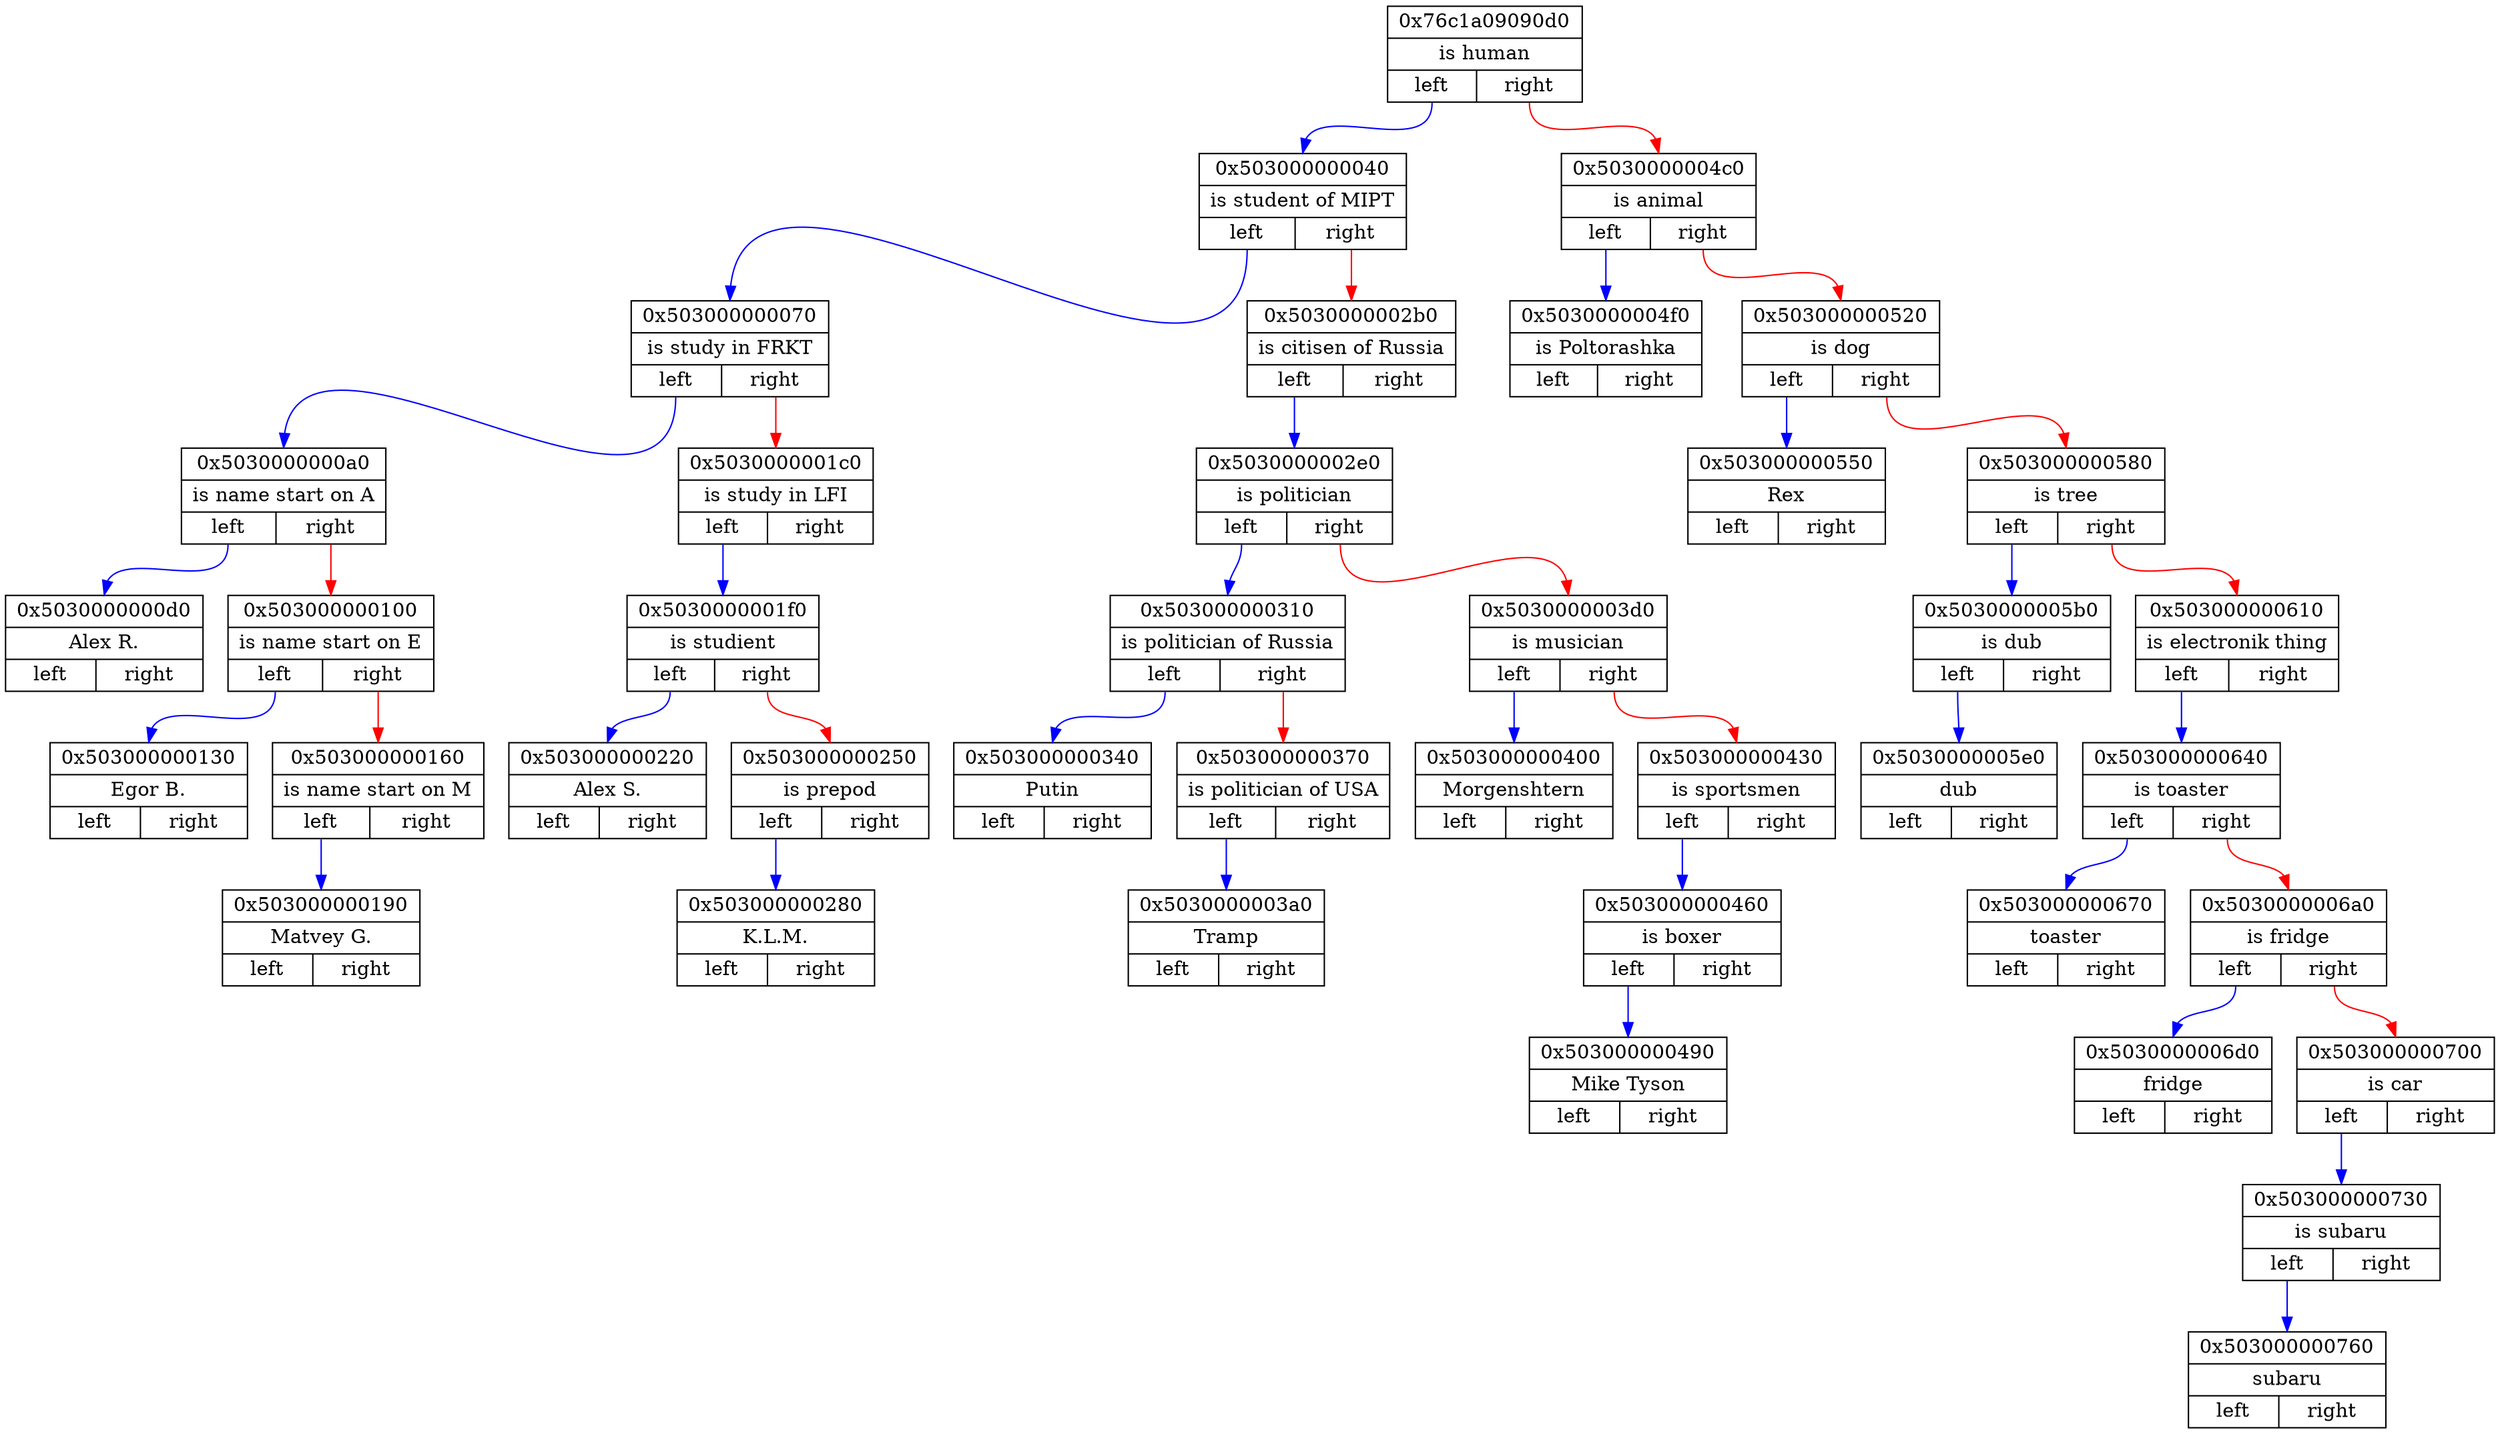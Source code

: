 digraph
{ 
rankdir=HR;

node0x76c1a09090d0 [ shape=record, rank = 1, label= "{ 0x76c1a09090d0 | is human | {<n0x76c1a09090d0_l> left | <n0x76c1a09090d0_r> right}} " ];
node0x503000000040 [ shape=record, rank = 2, label= "{ 0x503000000040 | is student of MIPT | {<n0x503000000040_l> left | <n0x503000000040_r> right}} " ];
node0x503000000070 [ shape=record, rank = 3, label= "{ 0x503000000070 | is study in FRKT | {<n0x503000000070_l> left | <n0x503000000070_r> right}} " ];
node0x5030000000a0 [ shape=record, rank = 4, label= "{ 0x5030000000a0 | is name start on A | {<n0x5030000000a0_l> left | <n0x5030000000a0_r> right}} " ];
node0x5030000000d0 [ shape=record, rank = 5, label= "{ 0x5030000000d0 | Alex R. | {<n0x5030000000d0_l> left | <n0x5030000000d0_r> right}} " ];
node0x5030000000a0:<n0x5030000000a0_l>:s -> node0x5030000000d0:n [ color = blue; ]
node0x503000000100 [ shape=record, rank = 6, label= "{ 0x503000000100 | is name start on E | {<n0x503000000100_l> left | <n0x503000000100_r> right}} " ];
node0x503000000130 [ shape=record, rank = 7, label= "{ 0x503000000130 | Egor B. | {<n0x503000000130_l> left | <n0x503000000130_r> right}} " ];
node0x503000000100:<n0x503000000100_l>:s -> node0x503000000130:n [ color = blue; ]
node0x503000000160 [ shape=record, rank = 8, label= "{ 0x503000000160 | is name start on M | {<n0x503000000160_l> left | <n0x503000000160_r> right}} " ];
node0x503000000190 [ shape=record, rank = 9, label= "{ 0x503000000190 | Matvey G. | {<n0x503000000190_l> left | <n0x503000000190_r> right}} " ];
node0x503000000160:<n0x503000000160_l>:s -> node0x503000000190:n [ color = blue; ]
node0x503000000100:<n0x503000000100_r>:s -> node0x503000000160:n [ color = red; ]
node0x5030000000a0:<n0x5030000000a0_r>:s -> node0x503000000100:n [ color = red; ]
node0x503000000070:<n0x503000000070_l>:s -> node0x5030000000a0:n [ color = blue; ]
node0x5030000001c0 [ shape=record, rank = 5, label= "{ 0x5030000001c0 | is study in LFI | {<n0x5030000001c0_l> left | <n0x5030000001c0_r> right}} " ];
node0x5030000001f0 [ shape=record, rank = 6, label= "{ 0x5030000001f0 | is studient | {<n0x5030000001f0_l> left | <n0x5030000001f0_r> right}} " ];
node0x503000000220 [ shape=record, rank = 7, label= "{ 0x503000000220 | Alex S. | {<n0x503000000220_l> left | <n0x503000000220_r> right}} " ];
node0x5030000001f0:<n0x5030000001f0_l>:s -> node0x503000000220:n [ color = blue; ]
node0x503000000250 [ shape=record, rank = 8, label= "{ 0x503000000250 | is prepod | {<n0x503000000250_l> left | <n0x503000000250_r> right}} " ];
node0x503000000280 [ shape=record, rank = 9, label= "{ 0x503000000280 | K.L.M. | {<n0x503000000280_l> left | <n0x503000000280_r> right}} " ];
node0x503000000250:<n0x503000000250_l>:s -> node0x503000000280:n [ color = blue; ]
node0x5030000001f0:<n0x5030000001f0_r>:s -> node0x503000000250:n [ color = red; ]
node0x5030000001c0:<n0x5030000001c0_l>:s -> node0x5030000001f0:n [ color = blue; ]
node0x503000000070:<n0x503000000070_r>:s -> node0x5030000001c0:n [ color = red; ]
node0x503000000040:<n0x503000000040_l>:s -> node0x503000000070:n [ color = blue; ]
node0x5030000002b0 [ shape=record, rank = 4, label= "{ 0x5030000002b0 | is citisen of Russia | {<n0x5030000002b0_l> left | <n0x5030000002b0_r> right}} " ];
node0x5030000002e0 [ shape=record, rank = 5, label= "{ 0x5030000002e0 | is politician | {<n0x5030000002e0_l> left | <n0x5030000002e0_r> right}} " ];
node0x503000000310 [ shape=record, rank = 6, label= "{ 0x503000000310 | is politician of Russia | {<n0x503000000310_l> left | <n0x503000000310_r> right}} " ];
node0x503000000340 [ shape=record, rank = 7, label= "{ 0x503000000340 | Putin | {<n0x503000000340_l> left | <n0x503000000340_r> right}} " ];
node0x503000000310:<n0x503000000310_l>:s -> node0x503000000340:n [ color = blue; ]
node0x503000000370 [ shape=record, rank = 8, label= "{ 0x503000000370 | is politician of USA | {<n0x503000000370_l> left | <n0x503000000370_r> right}} " ];
node0x5030000003a0 [ shape=record, rank = 9, label= "{ 0x5030000003a0 | Tramp | {<n0x5030000003a0_l> left | <n0x5030000003a0_r> right}} " ];
node0x503000000370:<n0x503000000370_l>:s -> node0x5030000003a0:n [ color = blue; ]
node0x503000000310:<n0x503000000310_r>:s -> node0x503000000370:n [ color = red; ]
node0x5030000002e0:<n0x5030000002e0_l>:s -> node0x503000000310:n [ color = blue; ]
node0x5030000003d0 [ shape=record, rank = 7, label= "{ 0x5030000003d0 | is musician | {<n0x5030000003d0_l> left | <n0x5030000003d0_r> right}} " ];
node0x503000000400 [ shape=record, rank = 8, label= "{ 0x503000000400 | Morgenshtern | {<n0x503000000400_l> left | <n0x503000000400_r> right}} " ];
node0x5030000003d0:<n0x5030000003d0_l>:s -> node0x503000000400:n [ color = blue; ]
node0x503000000430 [ shape=record, rank = 9, label= "{ 0x503000000430 | is sportsmen | {<n0x503000000430_l> left | <n0x503000000430_r> right}} " ];
node0x503000000460 [ shape=record, rank = 10, label= "{ 0x503000000460 | is boxer | {<n0x503000000460_l> left | <n0x503000000460_r> right}} " ];
node0x503000000490 [ shape=record, rank = 11, label= "{ 0x503000000490 | Mike Tyson | {<n0x503000000490_l> left | <n0x503000000490_r> right}} " ];
node0x503000000460:<n0x503000000460_l>:s -> node0x503000000490:n [ color = blue; ]
node0x503000000430:<n0x503000000430_l>:s -> node0x503000000460:n [ color = blue; ]
node0x5030000003d0:<n0x5030000003d0_r>:s -> node0x503000000430:n [ color = red; ]
node0x5030000002e0:<n0x5030000002e0_r>:s -> node0x5030000003d0:n [ color = red; ]
node0x5030000002b0:<n0x5030000002b0_l>:s -> node0x5030000002e0:n [ color = blue; ]
node0x503000000040:<n0x503000000040_r>:s -> node0x5030000002b0:n [ color = red; ]
node0x76c1a09090d0:<n0x76c1a09090d0_l>:s -> node0x503000000040:n [ color = blue; ]
node0x5030000004c0 [ shape=record, rank = 3, label= "{ 0x5030000004c0 | is animal | {<n0x5030000004c0_l> left | <n0x5030000004c0_r> right}} " ];
node0x5030000004f0 [ shape=record, rank = 4, label= "{ 0x5030000004f0 | is Poltorashka | {<n0x5030000004f0_l> left | <n0x5030000004f0_r> right}} " ];
node0x5030000004c0:<n0x5030000004c0_l>:s -> node0x5030000004f0:n [ color = blue; ]
node0x503000000520 [ shape=record, rank = 5, label= "{ 0x503000000520 | is dog | {<n0x503000000520_l> left | <n0x503000000520_r> right}} " ];
node0x503000000550 [ shape=record, rank = 6, label= "{ 0x503000000550 | Rex | {<n0x503000000550_l> left | <n0x503000000550_r> right}} " ];
node0x503000000520:<n0x503000000520_l>:s -> node0x503000000550:n [ color = blue; ]
node0x503000000580 [ shape=record, rank = 7, label= "{ 0x503000000580 | is tree | {<n0x503000000580_l> left | <n0x503000000580_r> right}} " ];
node0x5030000005b0 [ shape=record, rank = 8, label= "{ 0x5030000005b0 | is dub | {<n0x5030000005b0_l> left | <n0x5030000005b0_r> right}} " ];
node0x5030000005e0 [ shape=record, rank = 9, label= "{ 0x5030000005e0 | dub | {<n0x5030000005e0_l> left | <n0x5030000005e0_r> right}} " ];
node0x5030000005b0:<n0x5030000005b0_l>:s -> node0x5030000005e0:n [ color = blue; ]
node0x503000000580:<n0x503000000580_l>:s -> node0x5030000005b0:n [ color = blue; ]
node0x503000000610 [ shape=record, rank = 9, label= "{ 0x503000000610 | is electronik thing | {<n0x503000000610_l> left | <n0x503000000610_r> right}} " ];
node0x503000000640 [ shape=record, rank = 10, label= "{ 0x503000000640 | is toaster | {<n0x503000000640_l> left | <n0x503000000640_r> right}} " ];
node0x503000000670 [ shape=record, rank = 11, label= "{ 0x503000000670 | toaster | {<n0x503000000670_l> left | <n0x503000000670_r> right}} " ];
node0x503000000640:<n0x503000000640_l>:s -> node0x503000000670:n [ color = blue; ]
node0x5030000006a0 [ shape=record, rank = 12, label= "{ 0x5030000006a0 | is fridge | {<n0x5030000006a0_l> left | <n0x5030000006a0_r> right}} " ];
node0x5030000006d0 [ shape=record, rank = 13, label= "{ 0x5030000006d0 | fridge | {<n0x5030000006d0_l> left | <n0x5030000006d0_r> right}} " ];
node0x5030000006a0:<n0x5030000006a0_l>:s -> node0x5030000006d0:n [ color = blue; ]
node0x503000000700 [ shape=record, rank = 14, label= "{ 0x503000000700 | is car | {<n0x503000000700_l> left | <n0x503000000700_r> right}} " ];
node0x503000000730 [ shape=record, rank = 15, label= "{ 0x503000000730 | is subaru | {<n0x503000000730_l> left | <n0x503000000730_r> right}} " ];
node0x503000000760 [ shape=record, rank = 16, label= "{ 0x503000000760 | subaru | {<n0x503000000760_l> left | <n0x503000000760_r> right}} " ];
node0x503000000730:<n0x503000000730_l>:s -> node0x503000000760:n [ color = blue; ]
node0x503000000700:<n0x503000000700_l>:s -> node0x503000000730:n [ color = blue; ]
node0x5030000006a0:<n0x5030000006a0_r>:s -> node0x503000000700:n [ color = red; ]
node0x503000000640:<n0x503000000640_r>:s -> node0x5030000006a0:n [ color = red; ]
node0x503000000610:<n0x503000000610_l>:s -> node0x503000000640:n [ color = blue; ]
node0x503000000580:<n0x503000000580_r>:s -> node0x503000000610:n [ color = red; ]
node0x503000000520:<n0x503000000520_r>:s -> node0x503000000580:n [ color = red; ]
node0x5030000004c0:<n0x5030000004c0_r>:s -> node0x503000000520:n [ color = red; ]
node0x76c1a09090d0:<n0x76c1a09090d0_r>:s -> node0x5030000004c0:n [ color = red; ]
}
